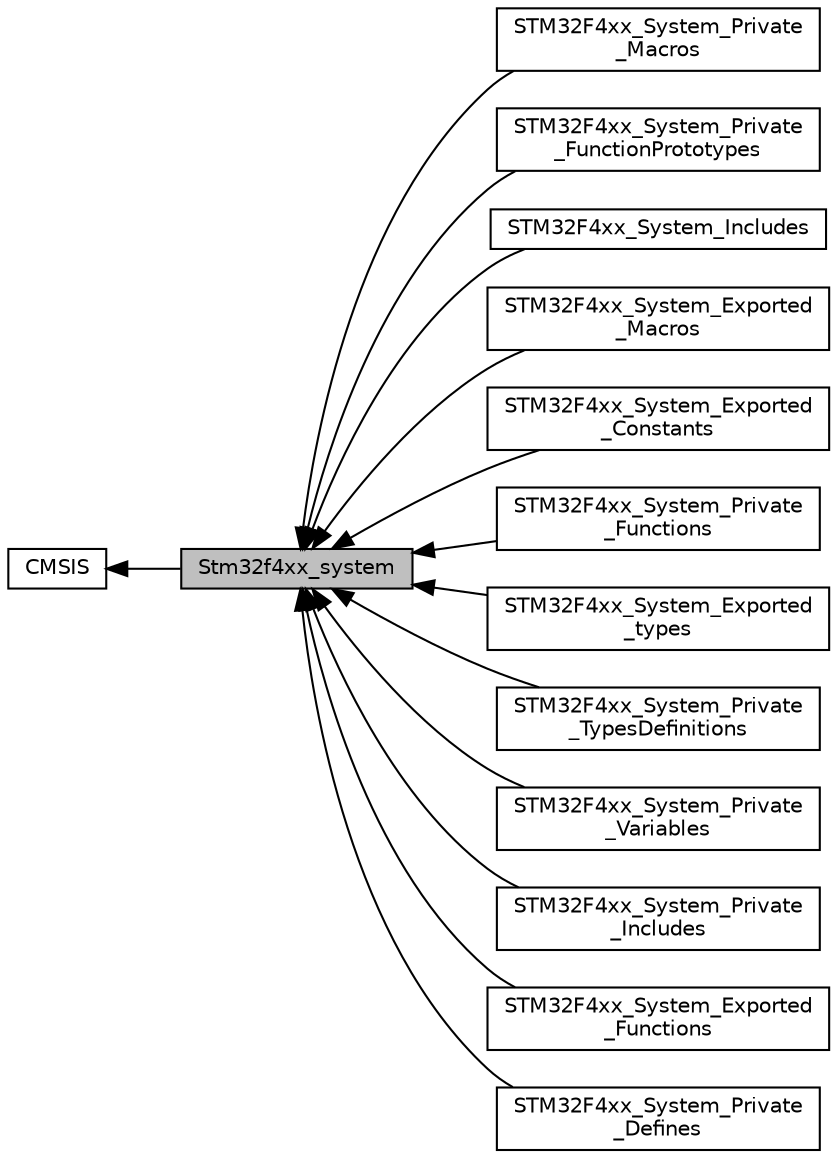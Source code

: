 digraph "Stm32f4xx_system"
{
  edge [fontname="Helvetica",fontsize="10",labelfontname="Helvetica",labelfontsize="10"];
  node [fontname="Helvetica",fontsize="10",shape=box];
  rankdir=LR;
  Node6 [label="STM32F4xx_System_Private\l_Macros",height=0.2,width=0.4,color="black", fillcolor="white", style="filled",URL="$group___s_t_m32_f4xx___system___private___macros.html",tooltip=" "];
  Node8 [label="STM32F4xx_System_Private\l_FunctionPrototypes",height=0.2,width=0.4,color="black", fillcolor="white", style="filled",URL="$group___s_t_m32_f4xx___system___private___function_prototypes.html",tooltip=" "];
  Node10 [label="STM32F4xx_System_Includes",height=0.2,width=0.4,color="black", fillcolor="white", style="filled",URL="$group___s_t_m32_f4xx___system___includes.html",tooltip="Define to prevent recursive inclusion."];
  Node13 [label="STM32F4xx_System_Exported\l_Macros",height=0.2,width=0.4,color="black", fillcolor="white", style="filled",URL="$group___s_t_m32_f4xx___system___exported___macros.html",tooltip=" "];
  Node12 [label="STM32F4xx_System_Exported\l_Constants",height=0.2,width=0.4,color="black", fillcolor="white", style="filled",URL="$group___s_t_m32_f4xx___system___exported___constants.html",tooltip=" "];
  Node9 [label="STM32F4xx_System_Private\l_Functions",height=0.2,width=0.4,color="black", fillcolor="white", style="filled",URL="$group___s_t_m32_f4xx___system___private___functions.html",tooltip=" "];
  Node1 [label="Stm32f4xx_system",height=0.2,width=0.4,color="black", fillcolor="grey75", style="filled", fontcolor="black",tooltip=" "];
  Node11 [label="STM32F4xx_System_Exported\l_types",height=0.2,width=0.4,color="black", fillcolor="white", style="filled",URL="$group___s_t_m32_f4xx___system___exported__types.html",tooltip=" "];
  Node4 [label="STM32F4xx_System_Private\l_TypesDefinitions",height=0.2,width=0.4,color="black", fillcolor="white", style="filled",URL="$group___s_t_m32_f4xx___system___private___types_definitions.html",tooltip=" "];
  Node2 [label="CMSIS",height=0.2,width=0.4,color="black", fillcolor="white", style="filled",URL="$group___c_m_s_i_s.html",tooltip=" "];
  Node7 [label="STM32F4xx_System_Private\l_Variables",height=0.2,width=0.4,color="black", fillcolor="white", style="filled",URL="$group___s_t_m32_f4xx___system___private___variables.html",tooltip=" "];
  Node3 [label="STM32F4xx_System_Private\l_Includes",height=0.2,width=0.4,color="black", fillcolor="white", style="filled",URL="$group___s_t_m32_f4xx___system___private___includes.html",tooltip=" "];
  Node14 [label="STM32F4xx_System_Exported\l_Functions",height=0.2,width=0.4,color="black", fillcolor="white", style="filled",URL="$group___s_t_m32_f4xx___system___exported___functions.html",tooltip=" "];
  Node5 [label="STM32F4xx_System_Private\l_Defines",height=0.2,width=0.4,color="black", fillcolor="white", style="filled",URL="$group___s_t_m32_f4xx___system___private___defines.html",tooltip=" "];
  Node2->Node1 [shape=plaintext, dir="back", style="solid"];
  Node1->Node3 [shape=plaintext, dir="back", style="solid"];
  Node1->Node4 [shape=plaintext, dir="back", style="solid"];
  Node1->Node5 [shape=plaintext, dir="back", style="solid"];
  Node1->Node6 [shape=plaintext, dir="back", style="solid"];
  Node1->Node7 [shape=plaintext, dir="back", style="solid"];
  Node1->Node8 [shape=plaintext, dir="back", style="solid"];
  Node1->Node9 [shape=plaintext, dir="back", style="solid"];
  Node1->Node10 [shape=plaintext, dir="back", style="solid"];
  Node1->Node11 [shape=plaintext, dir="back", style="solid"];
  Node1->Node12 [shape=plaintext, dir="back", style="solid"];
  Node1->Node13 [shape=plaintext, dir="back", style="solid"];
  Node1->Node14 [shape=plaintext, dir="back", style="solid"];
}
